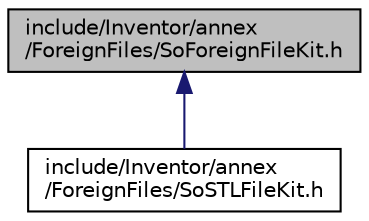 digraph "include/Inventor/annex/ForeignFiles/SoForeignFileKit.h"
{
 // LATEX_PDF_SIZE
  edge [fontname="Helvetica",fontsize="10",labelfontname="Helvetica",labelfontsize="10"];
  node [fontname="Helvetica",fontsize="10",shape=record];
  Node1 [label="include/Inventor/annex\l/ForeignFiles/SoForeignFileKit.h",height=0.2,width=0.4,color="black", fillcolor="grey75", style="filled", fontcolor="black",tooltip=" "];
  Node1 -> Node2 [dir="back",color="midnightblue",fontsize="10",style="solid",fontname="Helvetica"];
  Node2 [label="include/Inventor/annex\l/ForeignFiles/SoSTLFileKit.h",height=0.2,width=0.4,color="black", fillcolor="white", style="filled",URL="$SoSTLFileKit_8h.html",tooltip=" "];
}
